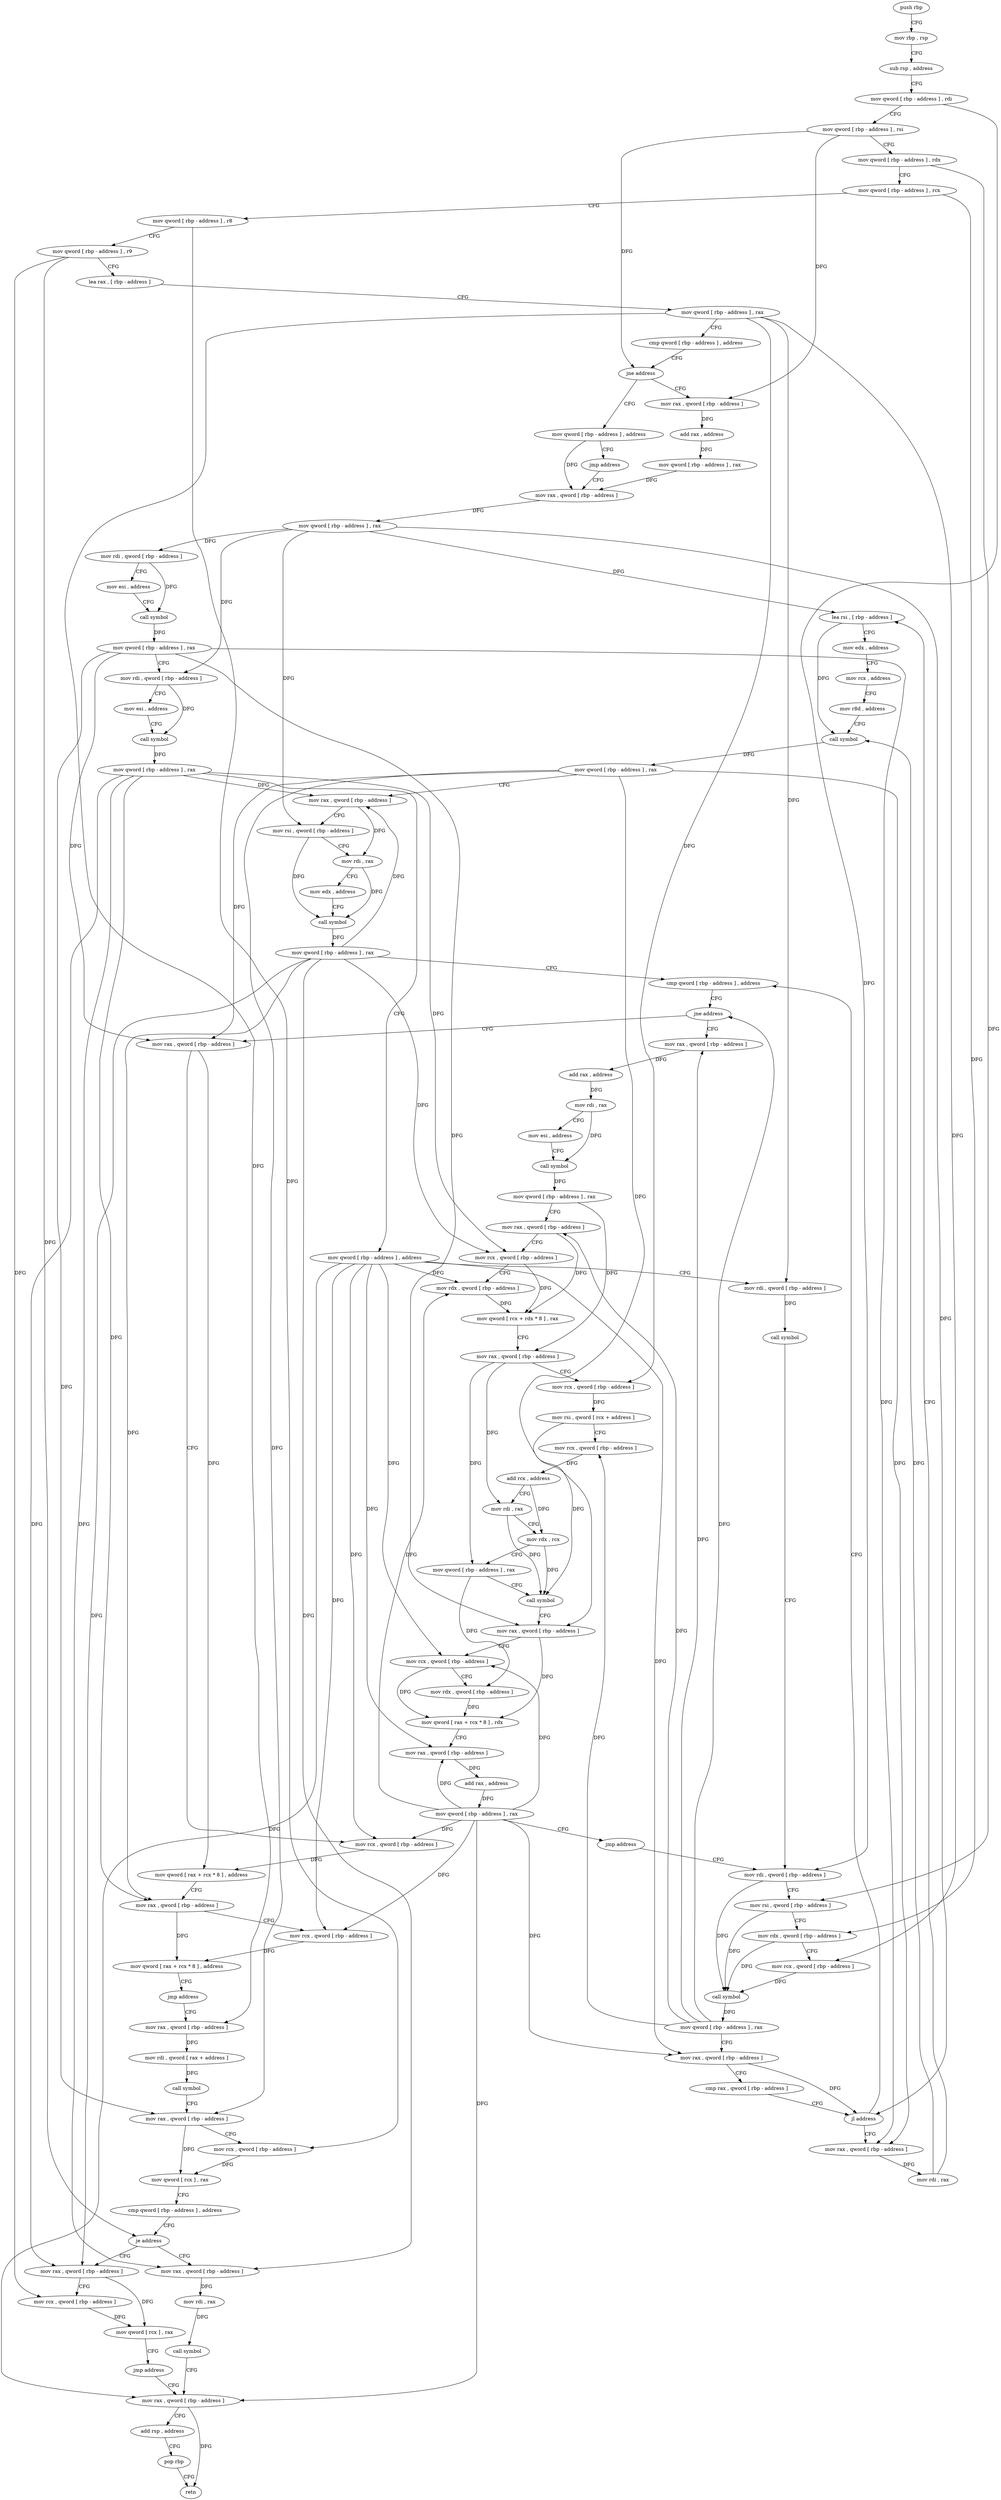 digraph "func" {
"4244272" [label = "push rbp" ]
"4244273" [label = "mov rbp , rsp" ]
"4244276" [label = "sub rsp , address" ]
"4244283" [label = "mov qword [ rbp - address ] , rdi" ]
"4244287" [label = "mov qword [ rbp - address ] , rsi" ]
"4244291" [label = "mov qword [ rbp - address ] , rdx" ]
"4244295" [label = "mov qword [ rbp - address ] , rcx" ]
"4244299" [label = "mov qword [ rbp - address ] , r8" ]
"4244303" [label = "mov qword [ rbp - address ] , r9" ]
"4244307" [label = "lea rax , [ rbp - address ]" ]
"4244311" [label = "mov qword [ rbp - address ] , rax" ]
"4244315" [label = "cmp qword [ rbp - address ] , address" ]
"4244320" [label = "jne address" ]
"4244339" [label = "mov rax , qword [ rbp - address ]" ]
"4244326" [label = "mov qword [ rbp - address ] , address" ]
"4244343" [label = "add rax , address" ]
"4244349" [label = "mov qword [ rbp - address ] , rax" ]
"4244353" [label = "mov rax , qword [ rbp - address ]" ]
"4244334" [label = "jmp address" ]
"4244516" [label = "cmp qword [ rbp - address ] , address" ]
"4244521" [label = "jne address" ]
"4244564" [label = "mov rax , qword [ rbp - address ]" ]
"4244527" [label = "mov rax , qword [ rbp - address ]" ]
"4244453" [label = "mov rax , qword [ rbp - address ]" ]
"4244457" [label = "mov rdi , rax" ]
"4244460" [label = "lea rsi , [ rbp - address ]" ]
"4244464" [label = "mov edx , address" ]
"4244469" [label = "mov rcx , address" ]
"4244476" [label = "mov r8d , address" ]
"4244482" [label = "call symbol" ]
"4244487" [label = "mov qword [ rbp - address ] , rax" ]
"4244491" [label = "mov rax , qword [ rbp - address ]" ]
"4244495" [label = "mov rsi , qword [ rbp - address ]" ]
"4244499" [label = "mov rdi , rax" ]
"4244502" [label = "mov edx , address" ]
"4244507" [label = "call symbol" ]
"4244512" [label = "mov qword [ rbp - address ] , rax" ]
"4244357" [label = "mov qword [ rbp - address ] , rax" ]
"4244361" [label = "mov rdi , qword [ rbp - address ]" ]
"4244365" [label = "mov esi , address" ]
"4244370" [label = "call symbol" ]
"4244375" [label = "mov qword [ rbp - address ] , rax" ]
"4244379" [label = "mov rdi , qword [ rbp - address ]" ]
"4244383" [label = "mov esi , address" ]
"4244388" [label = "call symbol" ]
"4244393" [label = "mov qword [ rbp - address ] , rax" ]
"4244397" [label = "mov qword [ rbp - address ] , address" ]
"4244405" [label = "mov rdi , qword [ rbp - address ]" ]
"4244409" [label = "call symbol" ]
"4244414" [label = "mov rdi , qword [ rbp - address ]" ]
"4244568" [label = "add rax , address" ]
"4244574" [label = "mov rdi , rax" ]
"4244577" [label = "mov esi , address" ]
"4244582" [label = "call symbol" ]
"4244587" [label = "mov qword [ rbp - address ] , rax" ]
"4244591" [label = "mov rax , qword [ rbp - address ]" ]
"4244595" [label = "mov rcx , qword [ rbp - address ]" ]
"4244599" [label = "mov rdx , qword [ rbp - address ]" ]
"4244603" [label = "mov qword [ rcx + rdx * 8 ] , rax" ]
"4244607" [label = "mov rax , qword [ rbp - address ]" ]
"4244611" [label = "mov rcx , qword [ rbp - address ]" ]
"4244615" [label = "mov rsi , qword [ rcx + address ]" ]
"4244619" [label = "mov rcx , qword [ rbp - address ]" ]
"4244623" [label = "add rcx , address" ]
"4244630" [label = "mov rdi , rax" ]
"4244633" [label = "mov rdx , rcx" ]
"4244636" [label = "mov qword [ rbp - address ] , rax" ]
"4244640" [label = "call symbol" ]
"4244645" [label = "mov rax , qword [ rbp - address ]" ]
"4244649" [label = "mov rcx , qword [ rbp - address ]" ]
"4244653" [label = "mov rdx , qword [ rbp - address ]" ]
"4244657" [label = "mov qword [ rax + rcx * 8 ] , rdx" ]
"4244661" [label = "mov rax , qword [ rbp - address ]" ]
"4244665" [label = "add rax , address" ]
"4244671" [label = "mov qword [ rbp - address ] , rax" ]
"4244675" [label = "jmp address" ]
"4244531" [label = "mov rcx , qword [ rbp - address ]" ]
"4244535" [label = "mov qword [ rax + rcx * 8 ] , address" ]
"4244543" [label = "mov rax , qword [ rbp - address ]" ]
"4244547" [label = "mov rcx , qword [ rbp - address ]" ]
"4244551" [label = "mov qword [ rax + rcx * 8 ] , address" ]
"4244559" [label = "jmp address" ]
"4244680" [label = "mov rax , qword [ rbp - address ]" ]
"4244418" [label = "mov rsi , qword [ rbp - address ]" ]
"4244422" [label = "mov rdx , qword [ rbp - address ]" ]
"4244426" [label = "mov rcx , qword [ rbp - address ]" ]
"4244430" [label = "call symbol" ]
"4244435" [label = "mov qword [ rbp - address ] , rax" ]
"4244439" [label = "mov rax , qword [ rbp - address ]" ]
"4244443" [label = "cmp rax , qword [ rbp - address ]" ]
"4244447" [label = "jl address" ]
"4244684" [label = "mov rdi , qword [ rax + address ]" ]
"4244688" [label = "call symbol" ]
"4244693" [label = "mov rax , qword [ rbp - address ]" ]
"4244697" [label = "mov rcx , qword [ rbp - address ]" ]
"4244701" [label = "mov qword [ rcx ] , rax" ]
"4244704" [label = "cmp qword [ rbp - address ] , address" ]
"4244709" [label = "je address" ]
"4244731" [label = "mov rax , qword [ rbp - address ]" ]
"4244715" [label = "mov rax , qword [ rbp - address ]" ]
"4244735" [label = "mov rdi , rax" ]
"4244738" [label = "call symbol" ]
"4244743" [label = "mov rax , qword [ rbp - address ]" ]
"4244719" [label = "mov rcx , qword [ rbp - address ]" ]
"4244723" [label = "mov qword [ rcx ] , rax" ]
"4244726" [label = "jmp address" ]
"4244747" [label = "add rsp , address" ]
"4244754" [label = "pop rbp" ]
"4244755" [label = "retn" ]
"4244272" -> "4244273" [ label = "CFG" ]
"4244273" -> "4244276" [ label = "CFG" ]
"4244276" -> "4244283" [ label = "CFG" ]
"4244283" -> "4244287" [ label = "CFG" ]
"4244283" -> "4244414" [ label = "DFG" ]
"4244287" -> "4244291" [ label = "CFG" ]
"4244287" -> "4244320" [ label = "DFG" ]
"4244287" -> "4244339" [ label = "DFG" ]
"4244291" -> "4244295" [ label = "CFG" ]
"4244291" -> "4244418" [ label = "DFG" ]
"4244295" -> "4244299" [ label = "CFG" ]
"4244295" -> "4244422" [ label = "DFG" ]
"4244299" -> "4244303" [ label = "CFG" ]
"4244299" -> "4244697" [ label = "DFG" ]
"4244303" -> "4244307" [ label = "CFG" ]
"4244303" -> "4244709" [ label = "DFG" ]
"4244303" -> "4244719" [ label = "DFG" ]
"4244307" -> "4244311" [ label = "CFG" ]
"4244311" -> "4244315" [ label = "CFG" ]
"4244311" -> "4244405" [ label = "DFG" ]
"4244311" -> "4244426" [ label = "DFG" ]
"4244311" -> "4244611" [ label = "DFG" ]
"4244311" -> "4244680" [ label = "DFG" ]
"4244315" -> "4244320" [ label = "CFG" ]
"4244320" -> "4244339" [ label = "CFG" ]
"4244320" -> "4244326" [ label = "CFG" ]
"4244339" -> "4244343" [ label = "DFG" ]
"4244326" -> "4244334" [ label = "CFG" ]
"4244326" -> "4244353" [ label = "DFG" ]
"4244343" -> "4244349" [ label = "DFG" ]
"4244349" -> "4244353" [ label = "DFG" ]
"4244353" -> "4244357" [ label = "DFG" ]
"4244334" -> "4244353" [ label = "CFG" ]
"4244516" -> "4244521" [ label = "CFG" ]
"4244521" -> "4244564" [ label = "CFG" ]
"4244521" -> "4244527" [ label = "CFG" ]
"4244564" -> "4244568" [ label = "DFG" ]
"4244527" -> "4244531" [ label = "CFG" ]
"4244527" -> "4244535" [ label = "DFG" ]
"4244453" -> "4244457" [ label = "DFG" ]
"4244457" -> "4244460" [ label = "CFG" ]
"4244457" -> "4244482" [ label = "DFG" ]
"4244460" -> "4244464" [ label = "CFG" ]
"4244460" -> "4244482" [ label = "DFG" ]
"4244464" -> "4244469" [ label = "CFG" ]
"4244469" -> "4244476" [ label = "CFG" ]
"4244476" -> "4244482" [ label = "CFG" ]
"4244482" -> "4244487" [ label = "DFG" ]
"4244487" -> "4244491" [ label = "CFG" ]
"4244487" -> "4244453" [ label = "DFG" ]
"4244487" -> "4244645" [ label = "DFG" ]
"4244487" -> "4244527" [ label = "DFG" ]
"4244487" -> "4244693" [ label = "DFG" ]
"4244491" -> "4244495" [ label = "CFG" ]
"4244491" -> "4244499" [ label = "DFG" ]
"4244495" -> "4244499" [ label = "CFG" ]
"4244495" -> "4244507" [ label = "DFG" ]
"4244499" -> "4244502" [ label = "CFG" ]
"4244499" -> "4244507" [ label = "DFG" ]
"4244502" -> "4244507" [ label = "CFG" ]
"4244507" -> "4244512" [ label = "DFG" ]
"4244512" -> "4244516" [ label = "CFG" ]
"4244512" -> "4244491" [ label = "DFG" ]
"4244512" -> "4244595" [ label = "DFG" ]
"4244512" -> "4244543" [ label = "DFG" ]
"4244512" -> "4244731" [ label = "DFG" ]
"4244512" -> "4244715" [ label = "DFG" ]
"4244357" -> "4244361" [ label = "DFG" ]
"4244357" -> "4244379" [ label = "DFG" ]
"4244357" -> "4244447" [ label = "DFG" ]
"4244357" -> "4244495" [ label = "DFG" ]
"4244357" -> "4244460" [ label = "DFG" ]
"4244361" -> "4244365" [ label = "CFG" ]
"4244361" -> "4244370" [ label = "DFG" ]
"4244365" -> "4244370" [ label = "CFG" ]
"4244370" -> "4244375" [ label = "DFG" ]
"4244375" -> "4244379" [ label = "CFG" ]
"4244375" -> "4244453" [ label = "DFG" ]
"4244375" -> "4244645" [ label = "DFG" ]
"4244375" -> "4244527" [ label = "DFG" ]
"4244375" -> "4244693" [ label = "DFG" ]
"4244379" -> "4244383" [ label = "CFG" ]
"4244379" -> "4244388" [ label = "DFG" ]
"4244383" -> "4244388" [ label = "CFG" ]
"4244388" -> "4244393" [ label = "DFG" ]
"4244393" -> "4244397" [ label = "CFG" ]
"4244393" -> "4244491" [ label = "DFG" ]
"4244393" -> "4244595" [ label = "DFG" ]
"4244393" -> "4244543" [ label = "DFG" ]
"4244393" -> "4244731" [ label = "DFG" ]
"4244393" -> "4244715" [ label = "DFG" ]
"4244397" -> "4244405" [ label = "CFG" ]
"4244397" -> "4244439" [ label = "DFG" ]
"4244397" -> "4244599" [ label = "DFG" ]
"4244397" -> "4244649" [ label = "DFG" ]
"4244397" -> "4244661" [ label = "DFG" ]
"4244397" -> "4244531" [ label = "DFG" ]
"4244397" -> "4244547" [ label = "DFG" ]
"4244397" -> "4244743" [ label = "DFG" ]
"4244405" -> "4244409" [ label = "DFG" ]
"4244409" -> "4244414" [ label = "CFG" ]
"4244414" -> "4244418" [ label = "CFG" ]
"4244414" -> "4244430" [ label = "DFG" ]
"4244568" -> "4244574" [ label = "DFG" ]
"4244574" -> "4244577" [ label = "CFG" ]
"4244574" -> "4244582" [ label = "DFG" ]
"4244577" -> "4244582" [ label = "CFG" ]
"4244582" -> "4244587" [ label = "DFG" ]
"4244587" -> "4244591" [ label = "CFG" ]
"4244587" -> "4244607" [ label = "DFG" ]
"4244591" -> "4244595" [ label = "CFG" ]
"4244591" -> "4244603" [ label = "DFG" ]
"4244595" -> "4244599" [ label = "CFG" ]
"4244595" -> "4244603" [ label = "DFG" ]
"4244599" -> "4244603" [ label = "DFG" ]
"4244603" -> "4244607" [ label = "CFG" ]
"4244607" -> "4244611" [ label = "CFG" ]
"4244607" -> "4244630" [ label = "DFG" ]
"4244607" -> "4244636" [ label = "DFG" ]
"4244611" -> "4244615" [ label = "DFG" ]
"4244615" -> "4244619" [ label = "CFG" ]
"4244615" -> "4244640" [ label = "DFG" ]
"4244619" -> "4244623" [ label = "DFG" ]
"4244623" -> "4244630" [ label = "CFG" ]
"4244623" -> "4244633" [ label = "DFG" ]
"4244630" -> "4244633" [ label = "CFG" ]
"4244630" -> "4244640" [ label = "DFG" ]
"4244633" -> "4244636" [ label = "CFG" ]
"4244633" -> "4244640" [ label = "DFG" ]
"4244636" -> "4244640" [ label = "CFG" ]
"4244636" -> "4244653" [ label = "DFG" ]
"4244640" -> "4244645" [ label = "CFG" ]
"4244645" -> "4244649" [ label = "CFG" ]
"4244645" -> "4244657" [ label = "DFG" ]
"4244649" -> "4244653" [ label = "CFG" ]
"4244649" -> "4244657" [ label = "DFG" ]
"4244653" -> "4244657" [ label = "DFG" ]
"4244657" -> "4244661" [ label = "CFG" ]
"4244661" -> "4244665" [ label = "DFG" ]
"4244665" -> "4244671" [ label = "DFG" ]
"4244671" -> "4244675" [ label = "CFG" ]
"4244671" -> "4244439" [ label = "DFG" ]
"4244671" -> "4244599" [ label = "DFG" ]
"4244671" -> "4244649" [ label = "DFG" ]
"4244671" -> "4244661" [ label = "DFG" ]
"4244671" -> "4244531" [ label = "DFG" ]
"4244671" -> "4244547" [ label = "DFG" ]
"4244671" -> "4244743" [ label = "DFG" ]
"4244675" -> "4244414" [ label = "CFG" ]
"4244531" -> "4244535" [ label = "DFG" ]
"4244535" -> "4244543" [ label = "CFG" ]
"4244543" -> "4244547" [ label = "CFG" ]
"4244543" -> "4244551" [ label = "DFG" ]
"4244547" -> "4244551" [ label = "DFG" ]
"4244551" -> "4244559" [ label = "CFG" ]
"4244559" -> "4244680" [ label = "CFG" ]
"4244680" -> "4244684" [ label = "DFG" ]
"4244418" -> "4244422" [ label = "CFG" ]
"4244418" -> "4244430" [ label = "DFG" ]
"4244422" -> "4244426" [ label = "CFG" ]
"4244422" -> "4244430" [ label = "DFG" ]
"4244426" -> "4244430" [ label = "DFG" ]
"4244430" -> "4244435" [ label = "DFG" ]
"4244435" -> "4244439" [ label = "CFG" ]
"4244435" -> "4244521" [ label = "DFG" ]
"4244435" -> "4244564" [ label = "DFG" ]
"4244435" -> "4244591" [ label = "DFG" ]
"4244435" -> "4244619" [ label = "DFG" ]
"4244439" -> "4244443" [ label = "CFG" ]
"4244439" -> "4244447" [ label = "DFG" ]
"4244443" -> "4244447" [ label = "CFG" ]
"4244447" -> "4244516" [ label = "CFG" ]
"4244447" -> "4244453" [ label = "CFG" ]
"4244684" -> "4244688" [ label = "DFG" ]
"4244688" -> "4244693" [ label = "CFG" ]
"4244693" -> "4244697" [ label = "CFG" ]
"4244693" -> "4244701" [ label = "DFG" ]
"4244697" -> "4244701" [ label = "DFG" ]
"4244701" -> "4244704" [ label = "CFG" ]
"4244704" -> "4244709" [ label = "CFG" ]
"4244709" -> "4244731" [ label = "CFG" ]
"4244709" -> "4244715" [ label = "CFG" ]
"4244731" -> "4244735" [ label = "DFG" ]
"4244715" -> "4244719" [ label = "CFG" ]
"4244715" -> "4244723" [ label = "DFG" ]
"4244735" -> "4244738" [ label = "DFG" ]
"4244738" -> "4244743" [ label = "CFG" ]
"4244743" -> "4244747" [ label = "CFG" ]
"4244743" -> "4244755" [ label = "DFG" ]
"4244719" -> "4244723" [ label = "DFG" ]
"4244723" -> "4244726" [ label = "CFG" ]
"4244726" -> "4244743" [ label = "CFG" ]
"4244747" -> "4244754" [ label = "CFG" ]
"4244754" -> "4244755" [ label = "CFG" ]
}
